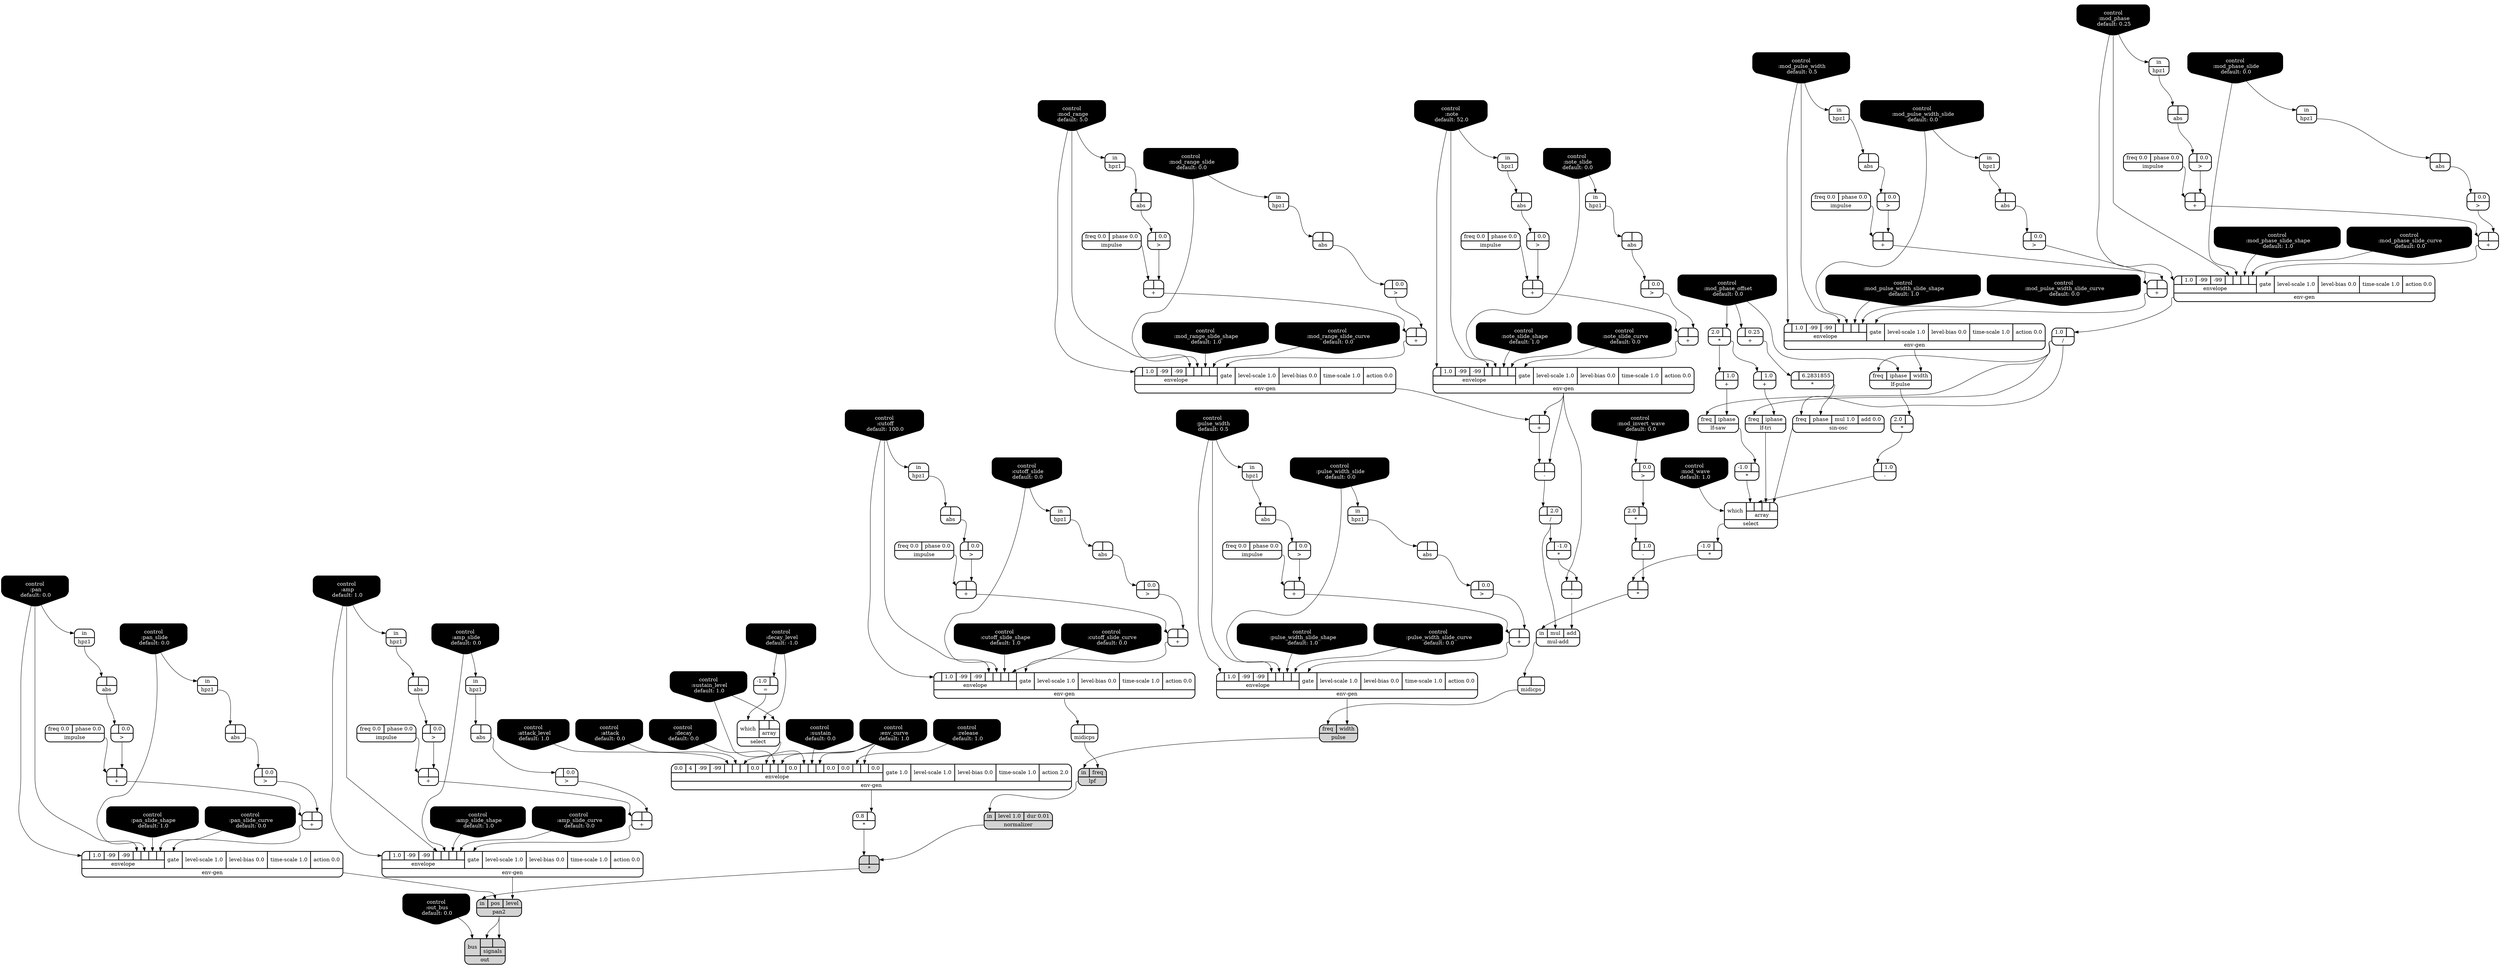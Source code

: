 digraph synthdef {
66 [label = "{{ <a> 2.0|<b> } |<__UG_NAME__>* }" style="bold, rounded" shape=record rankdir=LR];
68 [label = "{{ <a> 2.0|<b> } |<__UG_NAME__>* }" style="bold, rounded" shape=record rankdir=LR];
71 [label = "{{ <a> -1.0|<b> } |<__UG_NAME__>* }" style="bold, rounded" shape=record rankdir=LR];
75 [label = "{{ <a> |<b> 6.2831855} |<__UG_NAME__>* }" style="bold, rounded" shape=record rankdir=LR];
78 [label = "{{ <a> -1.0|<b> } |<__UG_NAME__>* }" style="bold, rounded" shape=record rankdir=LR];
80 [label = "{{ <a> 2.0|<b> } |<__UG_NAME__>* }" style="bold, rounded" shape=record rankdir=LR];
82 [label = "{{ <a> |<b> } |<__UG_NAME__>* }" style="bold, rounded" shape=record rankdir=LR];
106 [label = "{{ <a> |<b> -1.0} |<__UG_NAME__>* }" style="bold, rounded" shape=record rankdir=LR];
153 [label = "{{ <a> 0.8|<b> } |<__UG_NAME__>* }" style="bold, rounded" shape=record rankdir=LR];
158 [label = "{{ <a> |<b> } |<__UG_NAME__>* }" style="filled, bold, rounded"  shape=record rankdir=LR];
48 [label = "{{ <a> |<b> } |<__UG_NAME__>+ }" style="bold, rounded" shape=record rankdir=LR];
52 [label = "{{ <a> |<b> } |<__UG_NAME__>+ }" style="bold, rounded" shape=record rankdir=LR];
59 [label = "{{ <a> |<b> } |<__UG_NAME__>+ }" style="bold, rounded" shape=record rankdir=LR];
63 [label = "{{ <a> |<b> } |<__UG_NAME__>+ }" style="bold, rounded" shape=record rankdir=LR];
69 [label = "{{ <a> |<b> 1.0} |<__UG_NAME__>+ }" style="bold, rounded" shape=record rankdir=LR];
72 [label = "{{ <a> |<b> 1.0} |<__UG_NAME__>+ }" style="bold, rounded" shape=record rankdir=LR];
74 [label = "{{ <a> |<b> 0.25} |<__UG_NAME__>+ }" style="bold, rounded" shape=record rankdir=LR];
87 [label = "{{ <a> |<b> } |<__UG_NAME__>+ }" style="bold, rounded" shape=record rankdir=LR];
91 [label = "{{ <a> |<b> } |<__UG_NAME__>+ }" style="bold, rounded" shape=record rankdir=LR];
97 [label = "{{ <a> |<b> } |<__UG_NAME__>+ }" style="bold, rounded" shape=record rankdir=LR];
101 [label = "{{ <a> |<b> } |<__UG_NAME__>+ }" style="bold, rounded" shape=record rankdir=LR];
103 [label = "{{ <a> |<b> } |<__UG_NAME__>+ }" style="bold, rounded" shape=record rankdir=LR];
113 [label = "{{ <a> |<b> } |<__UG_NAME__>+ }" style="bold, rounded" shape=record rankdir=LR];
117 [label = "{{ <a> |<b> } |<__UG_NAME__>+ }" style="bold, rounded" shape=record rankdir=LR];
130 [label = "{{ <a> |<b> } |<__UG_NAME__>+ }" style="bold, rounded" shape=record rankdir=LR];
134 [label = "{{ <a> |<b> } |<__UG_NAME__>+ }" style="bold, rounded" shape=record rankdir=LR];
141 [label = "{{ <a> |<b> } |<__UG_NAME__>+ }" style="bold, rounded" shape=record rankdir=LR];
144 [label = "{{ <a> |<b> } |<__UG_NAME__>+ }" style="bold, rounded" shape=record rankdir=LR];
147 [label = "{{ <a> |<b> } |<__UG_NAME__>+ }" style="bold, rounded" shape=record rankdir=LR];
151 [label = "{{ <a> |<b> } |<__UG_NAME__>+ }" style="bold, rounded" shape=record rankdir=LR];
67 [label = "{{ <a> |<b> 1.0} |<__UG_NAME__>- }" style="bold, rounded" shape=record rankdir=LR];
81 [label = "{{ <a> |<b> 1.0} |<__UG_NAME__>- }" style="bold, rounded" shape=record rankdir=LR];
104 [label = "{{ <a> |<b> } |<__UG_NAME__>- }" style="bold, rounded" shape=record rankdir=LR];
107 [label = "{{ <a> |<b> } |<__UG_NAME__>- }" style="bold, rounded" shape=record rankdir=LR];
54 [label = "{{ <a> 1.0|<b> } |<__UG_NAME__>/ }" style="bold, rounded" shape=record rankdir=LR];
105 [label = "{{ <a> |<b> 2.0} |<__UG_NAME__>/ }" style="bold, rounded" shape=record rankdir=LR];
122 [label = "{{ <a> -1.0|<b> } |<__UG_NAME__>= }" style="bold, rounded" shape=record rankdir=LR];
47 [label = "{{ <a> |<b> 0.0} |<__UG_NAME__>\> }" style="bold, rounded" shape=record rankdir=LR];
51 [label = "{{ <a> |<b> 0.0} |<__UG_NAME__>\> }" style="bold, rounded" shape=record rankdir=LR];
58 [label = "{{ <a> |<b> 0.0} |<__UG_NAME__>\> }" style="bold, rounded" shape=record rankdir=LR];
62 [label = "{{ <a> |<b> 0.0} |<__UG_NAME__>\> }" style="bold, rounded" shape=record rankdir=LR];
79 [label = "{{ <a> |<b> 0.0} |<__UG_NAME__>\> }" style="bold, rounded" shape=record rankdir=LR];
86 [label = "{{ <a> |<b> 0.0} |<__UG_NAME__>\> }" style="bold, rounded" shape=record rankdir=LR];
90 [label = "{{ <a> |<b> 0.0} |<__UG_NAME__>\> }" style="bold, rounded" shape=record rankdir=LR];
96 [label = "{{ <a> |<b> 0.0} |<__UG_NAME__>\> }" style="bold, rounded" shape=record rankdir=LR];
100 [label = "{{ <a> |<b> 0.0} |<__UG_NAME__>\> }" style="bold, rounded" shape=record rankdir=LR];
112 [label = "{{ <a> |<b> 0.0} |<__UG_NAME__>\> }" style="bold, rounded" shape=record rankdir=LR];
116 [label = "{{ <a> |<b> 0.0} |<__UG_NAME__>\> }" style="bold, rounded" shape=record rankdir=LR];
121 [label = "{{ <a> |<b> 0.0} |<__UG_NAME__>\> }" style="bold, rounded" shape=record rankdir=LR];
129 [label = "{{ <a> |<b> 0.0} |<__UG_NAME__>\> }" style="bold, rounded" shape=record rankdir=LR];
133 [label = "{{ <a> |<b> 0.0} |<__UG_NAME__>\> }" style="bold, rounded" shape=record rankdir=LR];
140 [label = "{{ <a> |<b> 0.0} |<__UG_NAME__>\> }" style="bold, rounded" shape=record rankdir=LR];
143 [label = "{{ <a> |<b> 0.0} |<__UG_NAME__>\> }" style="bold, rounded" shape=record rankdir=LR];
150 [label = "{{ <a> |<b> 0.0} |<__UG_NAME__>\> }" style="bold, rounded" shape=record rankdir=LR];
46 [label = "{{ <a> |<b> } |<__UG_NAME__>abs }" style="bold, rounded" shape=record rankdir=LR];
50 [label = "{{ <a> |<b> } |<__UG_NAME__>abs }" style="bold, rounded" shape=record rankdir=LR];
57 [label = "{{ <a> |<b> } |<__UG_NAME__>abs }" style="bold, rounded" shape=record rankdir=LR];
61 [label = "{{ <a> |<b> } |<__UG_NAME__>abs }" style="bold, rounded" shape=record rankdir=LR];
85 [label = "{{ <a> |<b> } |<__UG_NAME__>abs }" style="bold, rounded" shape=record rankdir=LR];
89 [label = "{{ <a> |<b> } |<__UG_NAME__>abs }" style="bold, rounded" shape=record rankdir=LR];
95 [label = "{{ <a> |<b> } |<__UG_NAME__>abs }" style="bold, rounded" shape=record rankdir=LR];
99 [label = "{{ <a> |<b> } |<__UG_NAME__>abs }" style="bold, rounded" shape=record rankdir=LR];
111 [label = "{{ <a> |<b> } |<__UG_NAME__>abs }" style="bold, rounded" shape=record rankdir=LR];
115 [label = "{{ <a> |<b> } |<__UG_NAME__>abs }" style="bold, rounded" shape=record rankdir=LR];
120 [label = "{{ <a> |<b> } |<__UG_NAME__>abs }" style="bold, rounded" shape=record rankdir=LR];
128 [label = "{{ <a> |<b> } |<__UG_NAME__>abs }" style="bold, rounded" shape=record rankdir=LR];
132 [label = "{{ <a> |<b> } |<__UG_NAME__>abs }" style="bold, rounded" shape=record rankdir=LR];
139 [label = "{{ <a> |<b> } |<__UG_NAME__>abs }" style="bold, rounded" shape=record rankdir=LR];
142 [label = "{{ <a> |<b> } |<__UG_NAME__>abs }" style="bold, rounded" shape=record rankdir=LR];
149 [label = "{{ <a> |<b> } |<__UG_NAME__>abs }" style="bold, rounded" shape=record rankdir=LR];
0 [label = "control
 :note
 default: 52.0" shape=invhouse style="rounded, filled, bold" fillcolor=black fontcolor=white ]; 
1 [label = "control
 :note_slide
 default: 0.0" shape=invhouse style="rounded, filled, bold" fillcolor=black fontcolor=white ]; 
2 [label = "control
 :note_slide_shape
 default: 1.0" shape=invhouse style="rounded, filled, bold" fillcolor=black fontcolor=white ]; 
3 [label = "control
 :note_slide_curve
 default: 0.0" shape=invhouse style="rounded, filled, bold" fillcolor=black fontcolor=white ]; 
4 [label = "control
 :amp
 default: 1.0" shape=invhouse style="rounded, filled, bold" fillcolor=black fontcolor=white ]; 
5 [label = "control
 :amp_slide
 default: 0.0" shape=invhouse style="rounded, filled, bold" fillcolor=black fontcolor=white ]; 
6 [label = "control
 :amp_slide_shape
 default: 1.0" shape=invhouse style="rounded, filled, bold" fillcolor=black fontcolor=white ]; 
7 [label = "control
 :amp_slide_curve
 default: 0.0" shape=invhouse style="rounded, filled, bold" fillcolor=black fontcolor=white ]; 
8 [label = "control
 :pan
 default: 0.0" shape=invhouse style="rounded, filled, bold" fillcolor=black fontcolor=white ]; 
9 [label = "control
 :pan_slide
 default: 0.0" shape=invhouse style="rounded, filled, bold" fillcolor=black fontcolor=white ]; 
10 [label = "control
 :pan_slide_shape
 default: 1.0" shape=invhouse style="rounded, filled, bold" fillcolor=black fontcolor=white ]; 
11 [label = "control
 :pan_slide_curve
 default: 0.0" shape=invhouse style="rounded, filled, bold" fillcolor=black fontcolor=white ]; 
12 [label = "control
 :attack
 default: 0.0" shape=invhouse style="rounded, filled, bold" fillcolor=black fontcolor=white ]; 
13 [label = "control
 :decay
 default: 0.0" shape=invhouse style="rounded, filled, bold" fillcolor=black fontcolor=white ]; 
14 [label = "control
 :sustain
 default: 0.0" shape=invhouse style="rounded, filled, bold" fillcolor=black fontcolor=white ]; 
15 [label = "control
 :release
 default: 1.0" shape=invhouse style="rounded, filled, bold" fillcolor=black fontcolor=white ]; 
16 [label = "control
 :attack_level
 default: 1.0" shape=invhouse style="rounded, filled, bold" fillcolor=black fontcolor=white ]; 
17 [label = "control
 :decay_level
 default: -1.0" shape=invhouse style="rounded, filled, bold" fillcolor=black fontcolor=white ]; 
18 [label = "control
 :sustain_level
 default: 1.0" shape=invhouse style="rounded, filled, bold" fillcolor=black fontcolor=white ]; 
19 [label = "control
 :env_curve
 default: 1.0" shape=invhouse style="rounded, filled, bold" fillcolor=black fontcolor=white ]; 
20 [label = "control
 :cutoff
 default: 100.0" shape=invhouse style="rounded, filled, bold" fillcolor=black fontcolor=white ]; 
21 [label = "control
 :cutoff_slide
 default: 0.0" shape=invhouse style="rounded, filled, bold" fillcolor=black fontcolor=white ]; 
22 [label = "control
 :cutoff_slide_shape
 default: 1.0" shape=invhouse style="rounded, filled, bold" fillcolor=black fontcolor=white ]; 
23 [label = "control
 :cutoff_slide_curve
 default: 0.0" shape=invhouse style="rounded, filled, bold" fillcolor=black fontcolor=white ]; 
24 [label = "control
 :mod_phase
 default: 0.25" shape=invhouse style="rounded, filled, bold" fillcolor=black fontcolor=white ]; 
25 [label = "control
 :mod_phase_slide
 default: 0.0" shape=invhouse style="rounded, filled, bold" fillcolor=black fontcolor=white ]; 
26 [label = "control
 :mod_phase_slide_shape
 default: 1.0" shape=invhouse style="rounded, filled, bold" fillcolor=black fontcolor=white ]; 
27 [label = "control
 :mod_phase_slide_curve
 default: 0.0" shape=invhouse style="rounded, filled, bold" fillcolor=black fontcolor=white ]; 
28 [label = "control
 :mod_range
 default: 5.0" shape=invhouse style="rounded, filled, bold" fillcolor=black fontcolor=white ]; 
29 [label = "control
 :mod_range_slide
 default: 0.0" shape=invhouse style="rounded, filled, bold" fillcolor=black fontcolor=white ]; 
30 [label = "control
 :mod_range_slide_shape
 default: 1.0" shape=invhouse style="rounded, filled, bold" fillcolor=black fontcolor=white ]; 
31 [label = "control
 :mod_range_slide_curve
 default: 0.0" shape=invhouse style="rounded, filled, bold" fillcolor=black fontcolor=white ]; 
32 [label = "control
 :mod_pulse_width
 default: 0.5" shape=invhouse style="rounded, filled, bold" fillcolor=black fontcolor=white ]; 
33 [label = "control
 :mod_pulse_width_slide
 default: 0.0" shape=invhouse style="rounded, filled, bold" fillcolor=black fontcolor=white ]; 
34 [label = "control
 :mod_pulse_width_slide_shape
 default: 1.0" shape=invhouse style="rounded, filled, bold" fillcolor=black fontcolor=white ]; 
35 [label = "control
 :mod_pulse_width_slide_curve
 default: 0.0" shape=invhouse style="rounded, filled, bold" fillcolor=black fontcolor=white ]; 
36 [label = "control
 :mod_phase_offset
 default: 0.0" shape=invhouse style="rounded, filled, bold" fillcolor=black fontcolor=white ]; 
37 [label = "control
 :mod_wave
 default: 1.0" shape=invhouse style="rounded, filled, bold" fillcolor=black fontcolor=white ]; 
38 [label = "control
 :mod_invert_wave
 default: 0.0" shape=invhouse style="rounded, filled, bold" fillcolor=black fontcolor=white ]; 
39 [label = "control
 :pulse_width
 default: 0.5" shape=invhouse style="rounded, filled, bold" fillcolor=black fontcolor=white ]; 
40 [label = "control
 :pulse_width_slide
 default: 0.0" shape=invhouse style="rounded, filled, bold" fillcolor=black fontcolor=white ]; 
41 [label = "control
 :pulse_width_slide_shape
 default: 1.0" shape=invhouse style="rounded, filled, bold" fillcolor=black fontcolor=white ]; 
42 [label = "control
 :pulse_width_slide_curve
 default: 0.0" shape=invhouse style="rounded, filled, bold" fillcolor=black fontcolor=white ]; 
43 [label = "control
 :out_bus
 default: 0.0" shape=invhouse style="rounded, filled, bold" fillcolor=black fontcolor=white ]; 
53 [label = "{{ {{<envelope___control___0>|1.0|-99|-99|<envelope___control___4>|<envelope___control___5>|<envelope___control___6>|<envelope___control___7>}|envelope}|<gate> gate|<level____scale> level-scale 1.0|<level____bias> level-bias 0.0|<time____scale> time-scale 1.0|<action> action 0.0} |<__UG_NAME__>env-gen }" style="bold, rounded" shape=record rankdir=LR];
64 [label = "{{ {{<envelope___control___0>|1.0|-99|-99|<envelope___control___4>|<envelope___control___5>|<envelope___control___6>|<envelope___control___7>}|envelope}|<gate> gate|<level____scale> level-scale 1.0|<level____bias> level-bias 0.0|<time____scale> time-scale 1.0|<action> action 0.0} |<__UG_NAME__>env-gen }" style="bold, rounded" shape=record rankdir=LR];
92 [label = "{{ {{<envelope___control___0>|1.0|-99|-99|<envelope___control___4>|<envelope___control___5>|<envelope___control___6>|<envelope___control___7>}|envelope}|<gate> gate|<level____scale> level-scale 1.0|<level____bias> level-bias 0.0|<time____scale> time-scale 1.0|<action> action 0.0} |<__UG_NAME__>env-gen }" style="bold, rounded" shape=record rankdir=LR];
102 [label = "{{ {{<envelope___control___0>|1.0|-99|-99|<envelope___control___4>|<envelope___control___5>|<envelope___control___6>|<envelope___control___7>}|envelope}|<gate> gate|<level____scale> level-scale 1.0|<level____bias> level-bias 0.0|<time____scale> time-scale 1.0|<action> action 0.0} |<__UG_NAME__>env-gen }" style="bold, rounded" shape=record rankdir=LR];
124 [label = "{{ {{0.0|4|-99|-99|<envelope___control___4>|<envelope___control___5>|<envelope___control___6>|0.0|<envelope___select___8>|<envelope___control___9>|<envelope___control___10>|0.0|<envelope___control___12>|<envelope___control___13>|<envelope___control___14>|0.0|0.0|<envelope___control___17>|<envelope___control___18>|0.0}|envelope}|<gate> gate 1.0|<level____scale> level-scale 1.0|<level____bias> level-bias 0.0|<time____scale> time-scale 1.0|<action> action 2.0} |<__UG_NAME__>env-gen }" style="bold, rounded" shape=record rankdir=LR];
135 [label = "{{ {{<envelope___control___0>|1.0|-99|-99|<envelope___control___4>|<envelope___control___5>|<envelope___control___6>|<envelope___control___7>}|envelope}|<gate> gate|<level____scale> level-scale 1.0|<level____bias> level-bias 0.0|<time____scale> time-scale 1.0|<action> action 0.0} |<__UG_NAME__>env-gen }" style="bold, rounded" shape=record rankdir=LR];
145 [label = "{{ {{<envelope___control___0>|1.0|-99|-99|<envelope___control___4>|<envelope___control___5>|<envelope___control___6>|<envelope___control___7>}|envelope}|<gate> gate|<level____scale> level-scale 1.0|<level____bias> level-bias 0.0|<time____scale> time-scale 1.0|<action> action 0.0} |<__UG_NAME__>env-gen }" style="bold, rounded" shape=record rankdir=LR];
152 [label = "{{ {{<envelope___control___0>|1.0|-99|-99|<envelope___control___4>|<envelope___control___5>|<envelope___control___6>|<envelope___control___7>}|envelope}|<gate> gate|<level____scale> level-scale 1.0|<level____bias> level-bias 0.0|<time____scale> time-scale 1.0|<action> action 0.0} |<__UG_NAME__>env-gen }" style="bold, rounded" shape=record rankdir=LR];
154 [label = "{{ {{<envelope___control___0>|1.0|-99|-99|<envelope___control___4>|<envelope___control___5>|<envelope___control___6>|<envelope___control___7>}|envelope}|<gate> gate|<level____scale> level-scale 1.0|<level____bias> level-bias 0.0|<time____scale> time-scale 1.0|<action> action 0.0} |<__UG_NAME__>env-gen }" style="bold, rounded" shape=record rankdir=LR];
45 [label = "{{ <in> in} |<__UG_NAME__>hpz1 }" style="bold, rounded" shape=record rankdir=LR];
49 [label = "{{ <in> in} |<__UG_NAME__>hpz1 }" style="bold, rounded" shape=record rankdir=LR];
56 [label = "{{ <in> in} |<__UG_NAME__>hpz1 }" style="bold, rounded" shape=record rankdir=LR];
60 [label = "{{ <in> in} |<__UG_NAME__>hpz1 }" style="bold, rounded" shape=record rankdir=LR];
84 [label = "{{ <in> in} |<__UG_NAME__>hpz1 }" style="bold, rounded" shape=record rankdir=LR];
88 [label = "{{ <in> in} |<__UG_NAME__>hpz1 }" style="bold, rounded" shape=record rankdir=LR];
94 [label = "{{ <in> in} |<__UG_NAME__>hpz1 }" style="bold, rounded" shape=record rankdir=LR];
98 [label = "{{ <in> in} |<__UG_NAME__>hpz1 }" style="bold, rounded" shape=record rankdir=LR];
110 [label = "{{ <in> in} |<__UG_NAME__>hpz1 }" style="bold, rounded" shape=record rankdir=LR];
114 [label = "{{ <in> in} |<__UG_NAME__>hpz1 }" style="bold, rounded" shape=record rankdir=LR];
118 [label = "{{ <in> in} |<__UG_NAME__>hpz1 }" style="bold, rounded" shape=record rankdir=LR];
119 [label = "{{ <in> in} |<__UG_NAME__>hpz1 }" style="bold, rounded" shape=record rankdir=LR];
127 [label = "{{ <in> in} |<__UG_NAME__>hpz1 }" style="bold, rounded" shape=record rankdir=LR];
131 [label = "{{ <in> in} |<__UG_NAME__>hpz1 }" style="bold, rounded" shape=record rankdir=LR];
138 [label = "{{ <in> in} |<__UG_NAME__>hpz1 }" style="bold, rounded" shape=record rankdir=LR];
148 [label = "{{ <in> in} |<__UG_NAME__>hpz1 }" style="bold, rounded" shape=record rankdir=LR];
44 [label = "{{ <freq> freq 0.0|<phase> phase 0.0} |<__UG_NAME__>impulse }" style="bold, rounded" shape=record rankdir=LR];
55 [label = "{{ <freq> freq 0.0|<phase> phase 0.0} |<__UG_NAME__>impulse }" style="bold, rounded" shape=record rankdir=LR];
83 [label = "{{ <freq> freq 0.0|<phase> phase 0.0} |<__UG_NAME__>impulse }" style="bold, rounded" shape=record rankdir=LR];
93 [label = "{{ <freq> freq 0.0|<phase> phase 0.0} |<__UG_NAME__>impulse }" style="bold, rounded" shape=record rankdir=LR];
109 [label = "{{ <freq> freq 0.0|<phase> phase 0.0} |<__UG_NAME__>impulse }" style="bold, rounded" shape=record rankdir=LR];
125 [label = "{{ <freq> freq 0.0|<phase> phase 0.0} |<__UG_NAME__>impulse }" style="bold, rounded" shape=record rankdir=LR];
137 [label = "{{ <freq> freq 0.0|<phase> phase 0.0} |<__UG_NAME__>impulse }" style="bold, rounded" shape=record rankdir=LR];
146 [label = "{{ <freq> freq 0.0|<phase> phase 0.0} |<__UG_NAME__>impulse }" style="bold, rounded" shape=record rankdir=LR];
65 [label = "{{ <freq> freq|<iphase> iphase|<width> width} |<__UG_NAME__>lf-pulse }" style="bold, rounded" shape=record rankdir=LR];
70 [label = "{{ <freq> freq|<iphase> iphase} |<__UG_NAME__>lf-saw }" style="bold, rounded" shape=record rankdir=LR];
73 [label = "{{ <freq> freq|<iphase> iphase} |<__UG_NAME__>lf-tri }" style="bold, rounded" shape=record rankdir=LR];
156 [label = "{{ <in> in|<freq> freq} |<__UG_NAME__>lpf }" style="filled, bold, rounded"  shape=record rankdir=LR];
126 [label = "{{ <a> |<b> } |<__UG_NAME__>midicps }" style="bold, rounded" shape=record rankdir=LR];
155 [label = "{{ <a> |<b> } |<__UG_NAME__>midicps }" style="bold, rounded" shape=record rankdir=LR];
108 [label = "{{ <in> in|<mul> mul|<add> add} |<__UG_NAME__>mul-add }" style="bold, rounded" shape=record rankdir=LR];
157 [label = "{{ <in> in|<level> level 1.0|<dur> dur 0.01} |<__UG_NAME__>normalizer }" style="filled, bold, rounded"  shape=record rankdir=LR];
160 [label = "{{ <bus> bus|{{<signals___pan2___0>|<signals___pan2___1>}|signals}} |<__UG_NAME__>out }" style="filled, bold, rounded"  shape=record rankdir=LR];
159 [label = "{{ <in> in|<pos> pos|<level> level} |<__UG_NAME__>pan2 }" style="filled, bold, rounded"  shape=record rankdir=LR];
136 [label = "{{ <freq> freq|<width> width} |<__UG_NAME__>pulse }" style="filled, bold, rounded"  shape=record rankdir=LR];
77 [label = "{{ <which> which|{{<array___binary____op____u____gen___0>|<array___binary____op____u____gen___1>|<array___lf____tri___2>|<array___sin____osc___3>}|array}} |<__UG_NAME__>select }" style="bold, rounded" shape=record rankdir=LR];
123 [label = "{{ <which> which|{{<array___control___0>|<array___control___1>}|array}} |<__UG_NAME__>select }" style="bold, rounded" shape=record rankdir=LR];
76 [label = "{{ <freq> freq|<phase> phase|<mul> mul 1.0|<add> add 0.0} |<__UG_NAME__>sin-osc }" style="bold, rounded" shape=record rankdir=LR];

65:__UG_NAME__ -> 66:b ;
36:__UG_NAME__ -> 68:b ;
70:__UG_NAME__ -> 71:b ;
74:__UG_NAME__ -> 75:a ;
77:__UG_NAME__ -> 78:b ;
79:__UG_NAME__ -> 80:b ;
81:__UG_NAME__ -> 82:b ;
78:__UG_NAME__ -> 82:a ;
105:__UG_NAME__ -> 106:a ;
124:__UG_NAME__ -> 153:b ;
157:__UG_NAME__ -> 158:b ;
153:__UG_NAME__ -> 158:a ;
47:__UG_NAME__ -> 48:b ;
44:__UG_NAME__ -> 48:a ;
51:__UG_NAME__ -> 52:b ;
48:__UG_NAME__ -> 52:a ;
58:__UG_NAME__ -> 59:b ;
55:__UG_NAME__ -> 59:a ;
62:__UG_NAME__ -> 63:b ;
59:__UG_NAME__ -> 63:a ;
68:__UG_NAME__ -> 69:a ;
68:__UG_NAME__ -> 72:a ;
36:__UG_NAME__ -> 74:a ;
86:__UG_NAME__ -> 87:b ;
83:__UG_NAME__ -> 87:a ;
90:__UG_NAME__ -> 91:b ;
87:__UG_NAME__ -> 91:a ;
96:__UG_NAME__ -> 97:b ;
93:__UG_NAME__ -> 97:a ;
100:__UG_NAME__ -> 101:b ;
97:__UG_NAME__ -> 101:a ;
102:__UG_NAME__ -> 103:b ;
92:__UG_NAME__ -> 103:a ;
112:__UG_NAME__ -> 113:b ;
109:__UG_NAME__ -> 113:a ;
116:__UG_NAME__ -> 117:b ;
113:__UG_NAME__ -> 117:a ;
129:__UG_NAME__ -> 130:b ;
125:__UG_NAME__ -> 130:a ;
133:__UG_NAME__ -> 134:b ;
130:__UG_NAME__ -> 134:a ;
140:__UG_NAME__ -> 141:b ;
137:__UG_NAME__ -> 141:a ;
143:__UG_NAME__ -> 144:b ;
141:__UG_NAME__ -> 144:a ;
121:__UG_NAME__ -> 147:b ;
146:__UG_NAME__ -> 147:a ;
150:__UG_NAME__ -> 151:b ;
147:__UG_NAME__ -> 151:a ;
66:__UG_NAME__ -> 67:a ;
80:__UG_NAME__ -> 81:a ;
102:__UG_NAME__ -> 104:b ;
103:__UG_NAME__ -> 104:a ;
106:__UG_NAME__ -> 107:b ;
102:__UG_NAME__ -> 107:a ;
53:__UG_NAME__ -> 54:b ;
104:__UG_NAME__ -> 105:a ;
17:__UG_NAME__ -> 122:b ;
46:__UG_NAME__ -> 47:a ;
50:__UG_NAME__ -> 51:a ;
57:__UG_NAME__ -> 58:a ;
61:__UG_NAME__ -> 62:a ;
38:__UG_NAME__ -> 79:a ;
85:__UG_NAME__ -> 86:a ;
89:__UG_NAME__ -> 90:a ;
95:__UG_NAME__ -> 96:a ;
99:__UG_NAME__ -> 100:a ;
111:__UG_NAME__ -> 112:a ;
115:__UG_NAME__ -> 116:a ;
120:__UG_NAME__ -> 121:a ;
128:__UG_NAME__ -> 129:a ;
132:__UG_NAME__ -> 133:a ;
139:__UG_NAME__ -> 140:a ;
142:__UG_NAME__ -> 143:a ;
149:__UG_NAME__ -> 150:a ;
45:__UG_NAME__ -> 46:a ;
49:__UG_NAME__ -> 50:a ;
56:__UG_NAME__ -> 57:a ;
60:__UG_NAME__ -> 61:a ;
84:__UG_NAME__ -> 85:a ;
88:__UG_NAME__ -> 89:a ;
94:__UG_NAME__ -> 95:a ;
98:__UG_NAME__ -> 99:a ;
110:__UG_NAME__ -> 111:a ;
114:__UG_NAME__ -> 115:a ;
119:__UG_NAME__ -> 120:a ;
127:__UG_NAME__ -> 128:a ;
131:__UG_NAME__ -> 132:a ;
138:__UG_NAME__ -> 139:a ;
118:__UG_NAME__ -> 142:a ;
148:__UG_NAME__ -> 149:a ;
52:__UG_NAME__ -> 53:gate ;
24:__UG_NAME__ -> 53:envelope___control___0 ;
24:__UG_NAME__ -> 53:envelope___control___4 ;
25:__UG_NAME__ -> 53:envelope___control___5 ;
26:__UG_NAME__ -> 53:envelope___control___6 ;
27:__UG_NAME__ -> 53:envelope___control___7 ;
63:__UG_NAME__ -> 64:gate ;
32:__UG_NAME__ -> 64:envelope___control___0 ;
32:__UG_NAME__ -> 64:envelope___control___4 ;
33:__UG_NAME__ -> 64:envelope___control___5 ;
34:__UG_NAME__ -> 64:envelope___control___6 ;
35:__UG_NAME__ -> 64:envelope___control___7 ;
91:__UG_NAME__ -> 92:gate ;
28:__UG_NAME__ -> 92:envelope___control___0 ;
28:__UG_NAME__ -> 92:envelope___control___4 ;
29:__UG_NAME__ -> 92:envelope___control___5 ;
30:__UG_NAME__ -> 92:envelope___control___6 ;
31:__UG_NAME__ -> 92:envelope___control___7 ;
101:__UG_NAME__ -> 102:gate ;
0:__UG_NAME__ -> 102:envelope___control___0 ;
0:__UG_NAME__ -> 102:envelope___control___4 ;
1:__UG_NAME__ -> 102:envelope___control___5 ;
2:__UG_NAME__ -> 102:envelope___control___6 ;
3:__UG_NAME__ -> 102:envelope___control___7 ;
16:__UG_NAME__ -> 124:envelope___control___4 ;
12:__UG_NAME__ -> 124:envelope___control___5 ;
19:__UG_NAME__ -> 124:envelope___control___6 ;
123:__UG_NAME__ -> 124:envelope___select___8 ;
13:__UG_NAME__ -> 124:envelope___control___9 ;
19:__UG_NAME__ -> 124:envelope___control___10 ;
18:__UG_NAME__ -> 124:envelope___control___12 ;
14:__UG_NAME__ -> 124:envelope___control___13 ;
19:__UG_NAME__ -> 124:envelope___control___14 ;
15:__UG_NAME__ -> 124:envelope___control___17 ;
19:__UG_NAME__ -> 124:envelope___control___18 ;
134:__UG_NAME__ -> 135:gate ;
39:__UG_NAME__ -> 135:envelope___control___0 ;
39:__UG_NAME__ -> 135:envelope___control___4 ;
40:__UG_NAME__ -> 135:envelope___control___5 ;
41:__UG_NAME__ -> 135:envelope___control___6 ;
42:__UG_NAME__ -> 135:envelope___control___7 ;
144:__UG_NAME__ -> 145:gate ;
20:__UG_NAME__ -> 145:envelope___control___0 ;
20:__UG_NAME__ -> 145:envelope___control___4 ;
21:__UG_NAME__ -> 145:envelope___control___5 ;
22:__UG_NAME__ -> 145:envelope___control___6 ;
23:__UG_NAME__ -> 145:envelope___control___7 ;
151:__UG_NAME__ -> 152:gate ;
8:__UG_NAME__ -> 152:envelope___control___0 ;
8:__UG_NAME__ -> 152:envelope___control___4 ;
9:__UG_NAME__ -> 152:envelope___control___5 ;
10:__UG_NAME__ -> 152:envelope___control___6 ;
11:__UG_NAME__ -> 152:envelope___control___7 ;
117:__UG_NAME__ -> 154:gate ;
4:__UG_NAME__ -> 154:envelope___control___0 ;
4:__UG_NAME__ -> 154:envelope___control___4 ;
5:__UG_NAME__ -> 154:envelope___control___5 ;
6:__UG_NAME__ -> 154:envelope___control___6 ;
7:__UG_NAME__ -> 154:envelope___control___7 ;
24:__UG_NAME__ -> 45:in ;
25:__UG_NAME__ -> 49:in ;
32:__UG_NAME__ -> 56:in ;
33:__UG_NAME__ -> 60:in ;
28:__UG_NAME__ -> 84:in ;
29:__UG_NAME__ -> 88:in ;
0:__UG_NAME__ -> 94:in ;
1:__UG_NAME__ -> 98:in ;
4:__UG_NAME__ -> 110:in ;
5:__UG_NAME__ -> 114:in ;
21:__UG_NAME__ -> 118:in ;
8:__UG_NAME__ -> 119:in ;
39:__UG_NAME__ -> 127:in ;
40:__UG_NAME__ -> 131:in ;
20:__UG_NAME__ -> 138:in ;
9:__UG_NAME__ -> 148:in ;
64:__UG_NAME__ -> 65:width ;
36:__UG_NAME__ -> 65:iphase ;
54:__UG_NAME__ -> 65:freq ;
69:__UG_NAME__ -> 70:iphase ;
54:__UG_NAME__ -> 70:freq ;
72:__UG_NAME__ -> 73:iphase ;
54:__UG_NAME__ -> 73:freq ;
155:__UG_NAME__ -> 156:freq ;
136:__UG_NAME__ -> 156:in ;
108:__UG_NAME__ -> 126:a ;
145:__UG_NAME__ -> 155:a ;
107:__UG_NAME__ -> 108:add ;
105:__UG_NAME__ -> 108:mul ;
82:__UG_NAME__ -> 108:in ;
156:__UG_NAME__ -> 157:in ;
159:__UG_NAME__ -> 160:signals___pan2___0 ;
159:__UG_NAME__ -> 160:signals___pan2___1 ;
43:__UG_NAME__ -> 160:bus ;
154:__UG_NAME__ -> 159:level ;
152:__UG_NAME__ -> 159:pos ;
158:__UG_NAME__ -> 159:in ;
135:__UG_NAME__ -> 136:width ;
126:__UG_NAME__ -> 136:freq ;
71:__UG_NAME__ -> 77:array___binary____op____u____gen___0 ;
67:__UG_NAME__ -> 77:array___binary____op____u____gen___1 ;
73:__UG_NAME__ -> 77:array___lf____tri___2 ;
76:__UG_NAME__ -> 77:array___sin____osc___3 ;
37:__UG_NAME__ -> 77:which ;
17:__UG_NAME__ -> 123:array___control___0 ;
18:__UG_NAME__ -> 123:array___control___1 ;
122:__UG_NAME__ -> 123:which ;
75:__UG_NAME__ -> 76:phase ;
54:__UG_NAME__ -> 76:freq ;

}